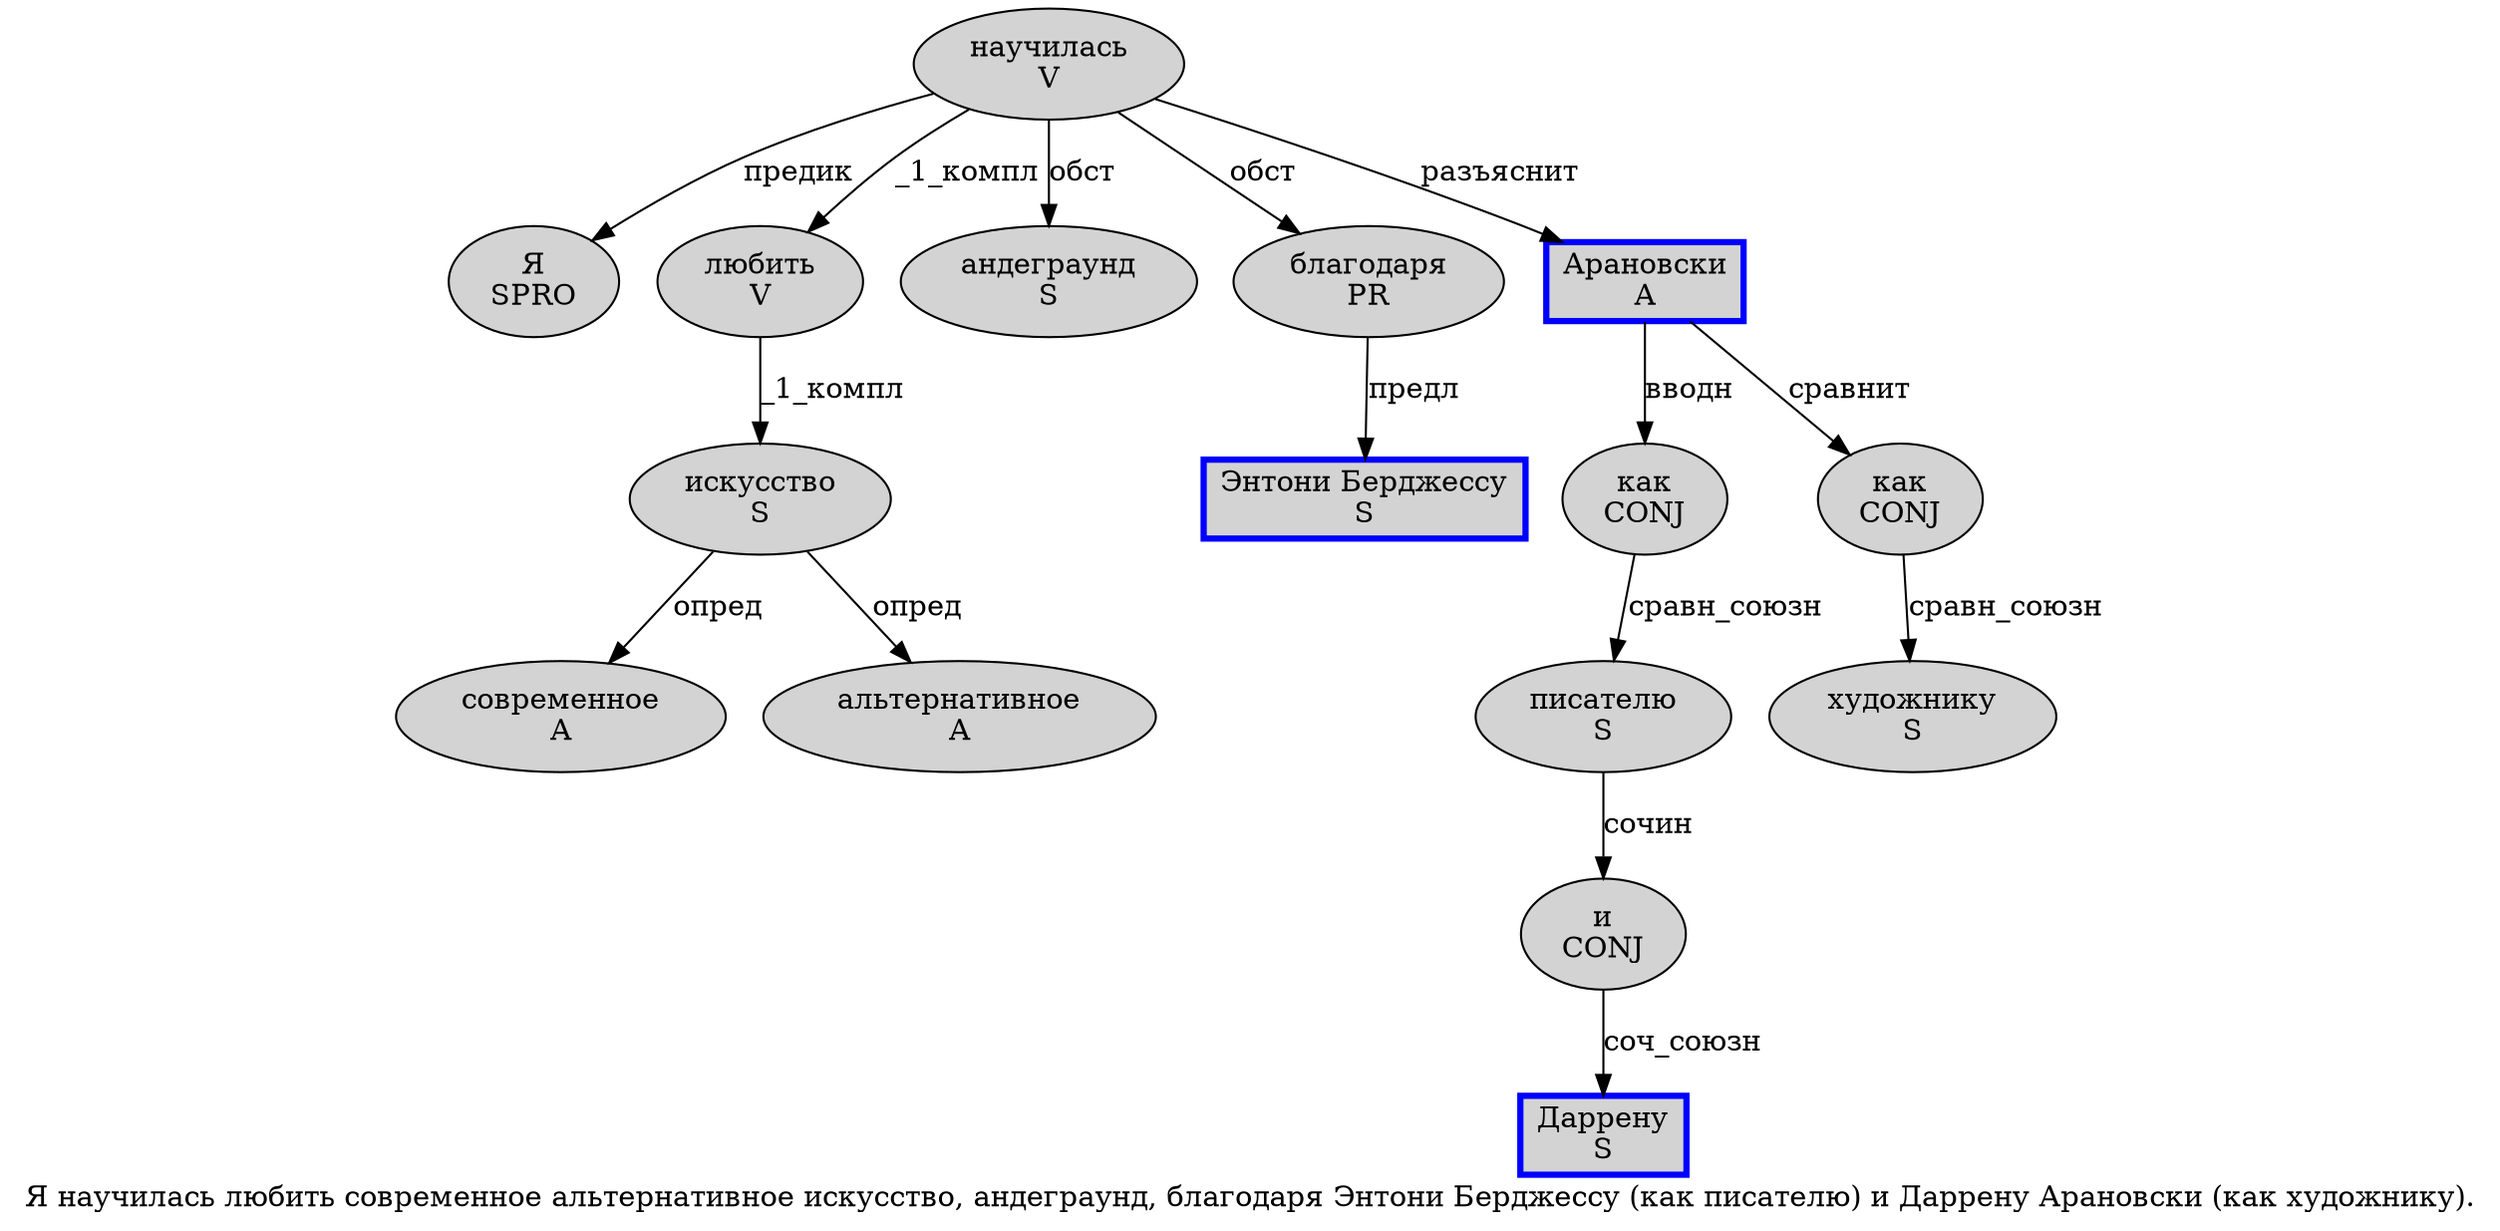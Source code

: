 digraph SENTENCE_3924 {
	graph [label="Я научилась любить современное альтернативное искусство, андеграунд, благодаря Энтони Берджессу (как писателю) и Даррену Арановски (как художнику)."]
	node [style=filled]
		0 [label="Я
SPRO" color="" fillcolor=lightgray penwidth=1 shape=ellipse]
		1 [label="научилась
V" color="" fillcolor=lightgray penwidth=1 shape=ellipse]
		2 [label="любить
V" color="" fillcolor=lightgray penwidth=1 shape=ellipse]
		3 [label="современное
A" color="" fillcolor=lightgray penwidth=1 shape=ellipse]
		4 [label="альтернативное
A" color="" fillcolor=lightgray penwidth=1 shape=ellipse]
		5 [label="искусство
S" color="" fillcolor=lightgray penwidth=1 shape=ellipse]
		7 [label="андеграунд
S" color="" fillcolor=lightgray penwidth=1 shape=ellipse]
		9 [label="благодаря
PR" color="" fillcolor=lightgray penwidth=1 shape=ellipse]
		10 [label="Энтони Берджессу
S" color=blue fillcolor=lightgray penwidth=3 shape=box]
		12 [label="как
CONJ" color="" fillcolor=lightgray penwidth=1 shape=ellipse]
		13 [label="писателю
S" color="" fillcolor=lightgray penwidth=1 shape=ellipse]
		15 [label="и
CONJ" color="" fillcolor=lightgray penwidth=1 shape=ellipse]
		16 [label="Даррену
S" color=blue fillcolor=lightgray penwidth=3 shape=box]
		17 [label="Арановски
A" color=blue fillcolor=lightgray penwidth=3 shape=box]
		19 [label="как
CONJ" color="" fillcolor=lightgray penwidth=1 shape=ellipse]
		20 [label="художнику
S" color="" fillcolor=lightgray penwidth=1 shape=ellipse]
			2 -> 5 [label="_1_компл"]
			17 -> 12 [label="вводн"]
			17 -> 19 [label="сравнит"]
			15 -> 16 [label="соч_союзн"]
			13 -> 15 [label="сочин"]
			5 -> 3 [label="опред"]
			5 -> 4 [label="опред"]
			9 -> 10 [label="предл"]
			19 -> 20 [label="сравн_союзн"]
			12 -> 13 [label="сравн_союзн"]
			1 -> 0 [label="предик"]
			1 -> 2 [label="_1_компл"]
			1 -> 7 [label="обст"]
			1 -> 9 [label="обст"]
			1 -> 17 [label="разъяснит"]
}